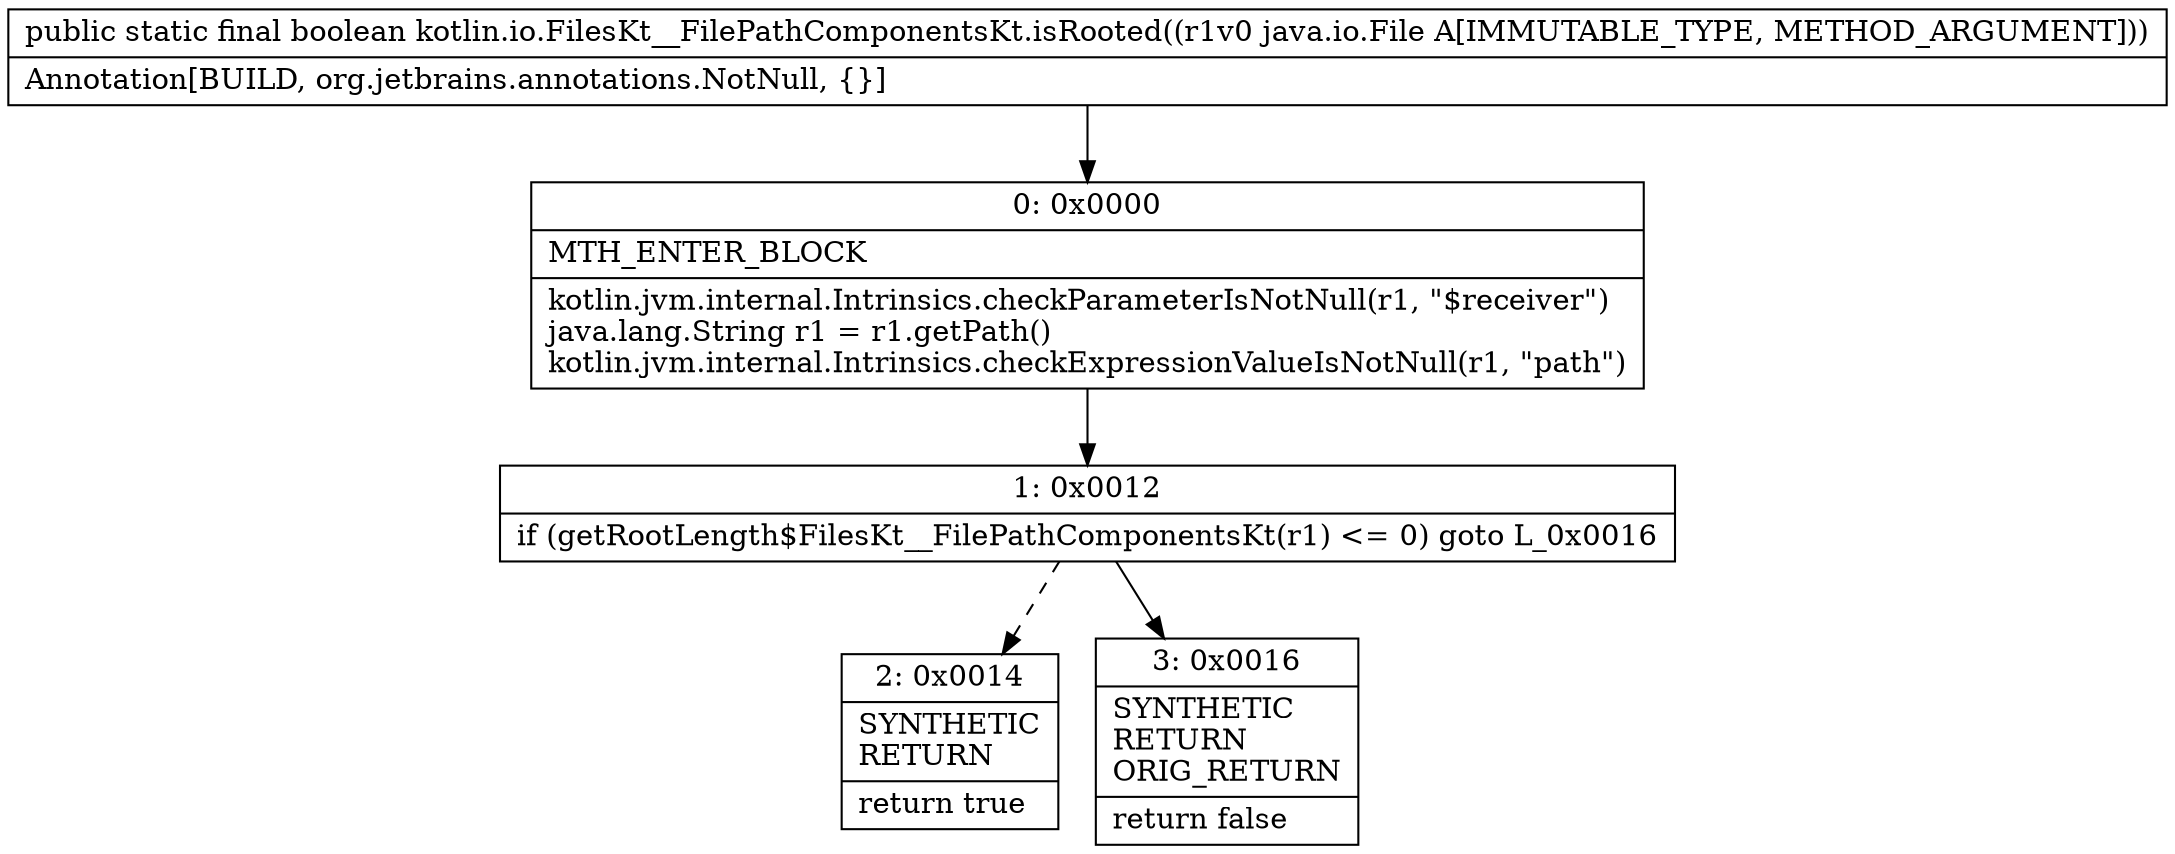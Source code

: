 digraph "CFG forkotlin.io.FilesKt__FilePathComponentsKt.isRooted(Ljava\/io\/File;)Z" {
Node_0 [shape=record,label="{0\:\ 0x0000|MTH_ENTER_BLOCK\l|kotlin.jvm.internal.Intrinsics.checkParameterIsNotNull(r1, \"$receiver\")\ljava.lang.String r1 = r1.getPath()\lkotlin.jvm.internal.Intrinsics.checkExpressionValueIsNotNull(r1, \"path\")\l}"];
Node_1 [shape=record,label="{1\:\ 0x0012|if (getRootLength$FilesKt__FilePathComponentsKt(r1) \<= 0) goto L_0x0016\l}"];
Node_2 [shape=record,label="{2\:\ 0x0014|SYNTHETIC\lRETURN\l|return true\l}"];
Node_3 [shape=record,label="{3\:\ 0x0016|SYNTHETIC\lRETURN\lORIG_RETURN\l|return false\l}"];
MethodNode[shape=record,label="{public static final boolean kotlin.io.FilesKt__FilePathComponentsKt.isRooted((r1v0 java.io.File A[IMMUTABLE_TYPE, METHOD_ARGUMENT]))  | Annotation[BUILD, org.jetbrains.annotations.NotNull, \{\}]\l}"];
MethodNode -> Node_0;
Node_0 -> Node_1;
Node_1 -> Node_2[style=dashed];
Node_1 -> Node_3;
}

